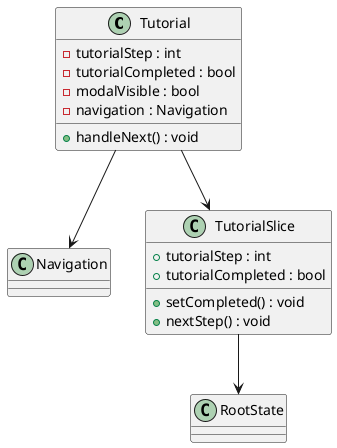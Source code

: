 @startuml ReactTutorialComponent

class Tutorial {
    - tutorialStep : int
    - tutorialCompleted : bool
    - modalVisible : bool
    - navigation : Navigation
    + handleNext() : void
}

class Navigation {
}


class TutorialSlice{
    + tutorialStep : int
    + tutorialCompleted : bool

    + setCompleted() : void
    + nextStep() : void
}

Tutorial --> TutorialSlice
Tutorial --> Navigation
TutorialSlice --> RootState

@enduml
